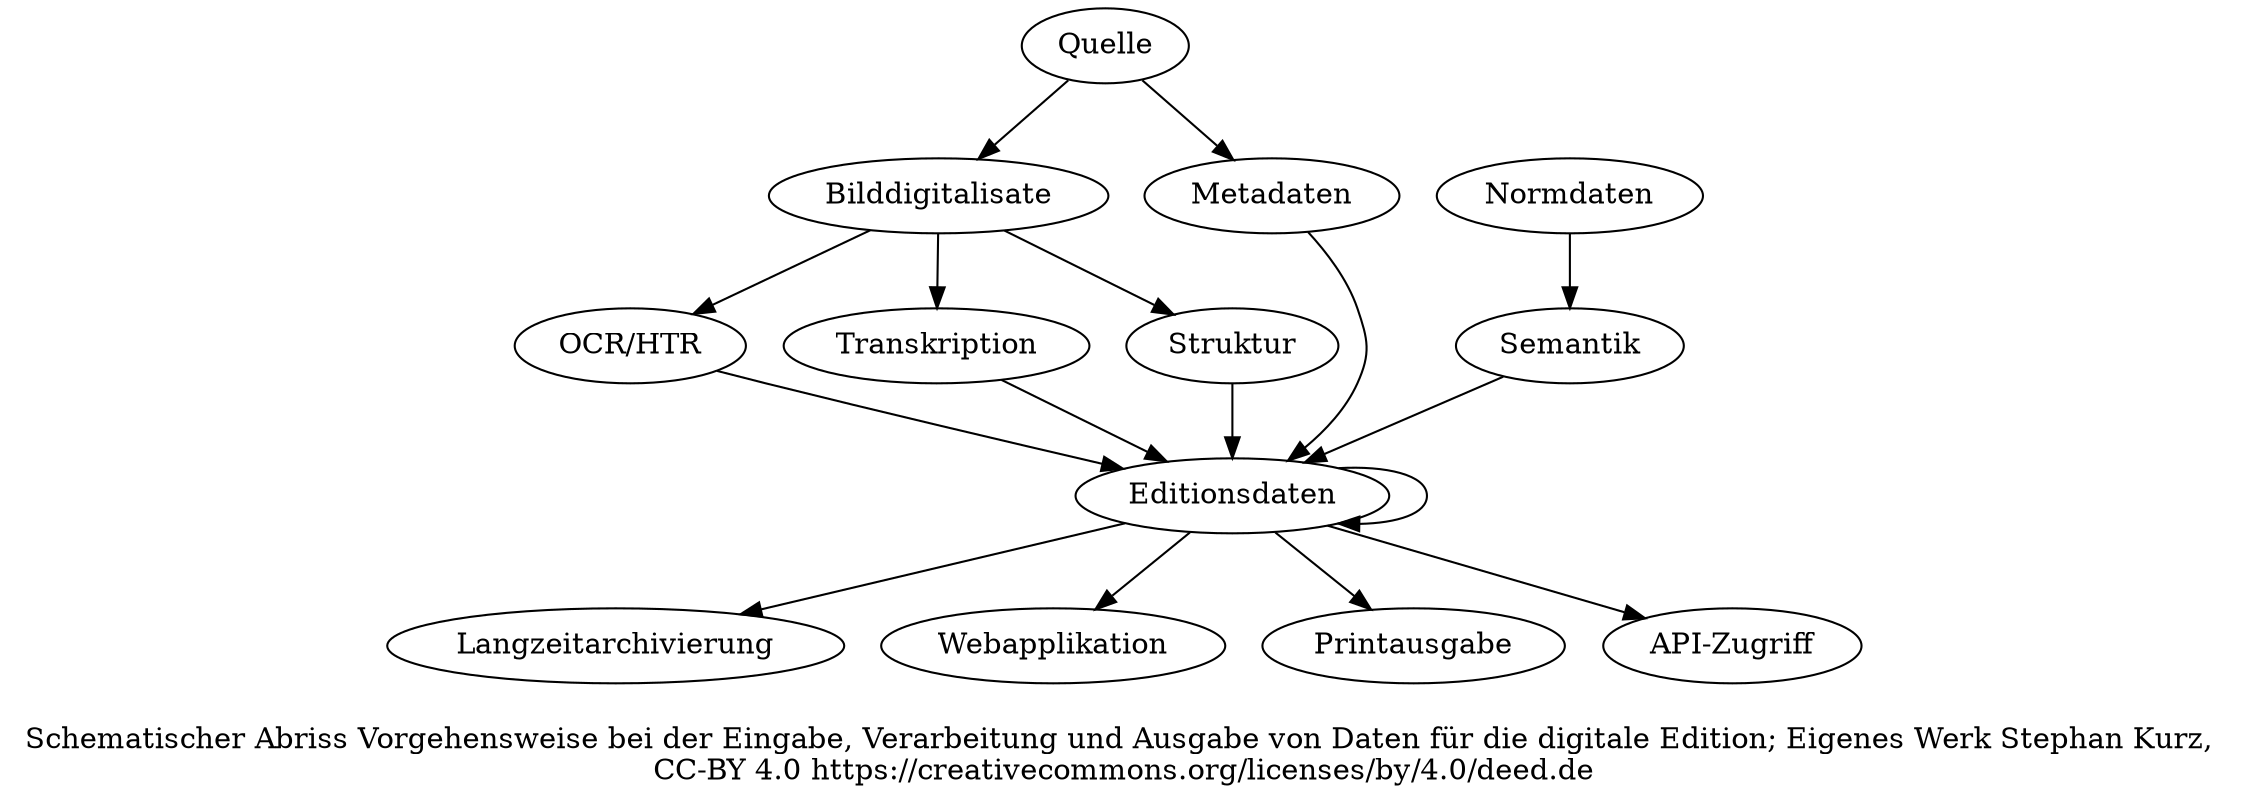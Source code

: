digraph DSE {
    Quelle -> 
    {rank = same; Bilddigitalisate; Metadaten;}
    Normdaten -> Semantik; 
  Bilddigitalisate -> "OCR/HTR" -> Editionsdaten;
  Bilddigitalisate -> "Transkription" -> Editionsdaten;
  Bilddigitalisate -> Struktur;
  Struktur -> Editionsdaten; Semantik -> Editionsdaten; Metadaten -> Editionsdaten; 
  Editionsdaten -> Editionsdaten; 
  Editionsdaten -> Langzeitarchivierung; 
  Editionsdaten -> Webapplikation;
  Editionsdaten -> Printausgabe;
  Editionsdaten -> "API-Zugriff";
  
  label = "\nSchematischer Abriss Vorgehensweise bei der Eingabe, Verarbeitung und Ausgabe von Daten für die digitale Edition; Eigenes Werk Stephan Kurz, \nCC-BY 4.0 https://creativecommons.org/licenses/by/4.0/deed.de";
}

# dot -Tsvg DSE-workflow.gv -o DSE-workflow.gv.svg
# dot -Teps DSE-workflow.gv -o DSE-workflow.gv.eps
